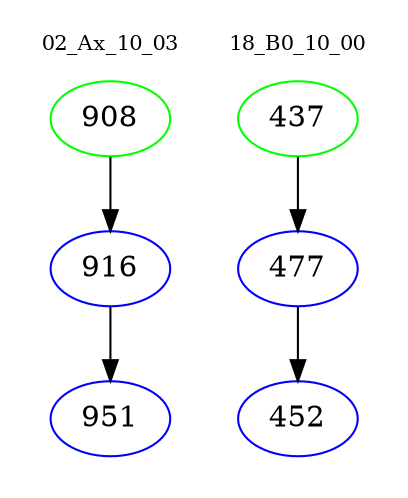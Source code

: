 digraph{
subgraph cluster_0 {
color = white
label = "02_Ax_10_03";
fontsize=10;
T0_908 [label="908", color="green"]
T0_908 -> T0_916 [color="black"]
T0_916 [label="916", color="blue"]
T0_916 -> T0_951 [color="black"]
T0_951 [label="951", color="blue"]
}
subgraph cluster_1 {
color = white
label = "18_B0_10_00";
fontsize=10;
T1_437 [label="437", color="green"]
T1_437 -> T1_477 [color="black"]
T1_477 [label="477", color="blue"]
T1_477 -> T1_452 [color="black"]
T1_452 [label="452", color="blue"]
}
}
